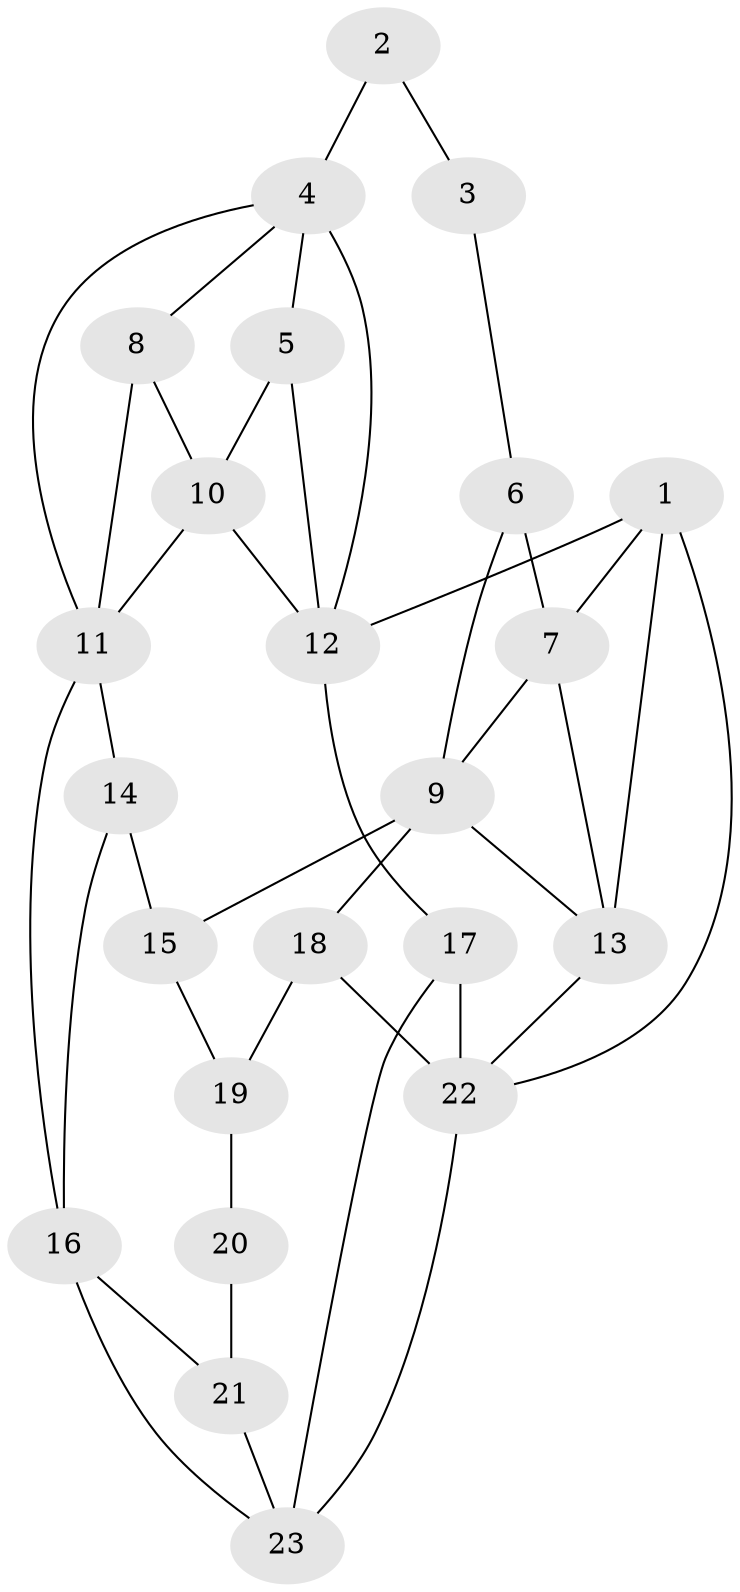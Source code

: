 // original degree distribution, {3: 0.02666666666666667, 4: 0.25333333333333335, 5: 0.5066666666666667, 6: 0.21333333333333335}
// Generated by graph-tools (version 1.1) at 2025/38/03/04/25 23:38:34]
// undirected, 23 vertices, 41 edges
graph export_dot {
  node [color=gray90,style=filled];
  1;
  2;
  3;
  4;
  5;
  6;
  7;
  8;
  9;
  10;
  11;
  12;
  13;
  14;
  15;
  16;
  17;
  18;
  19;
  20;
  21;
  22;
  23;
  1 -- 7 [weight=1.0];
  1 -- 12 [weight=1.0];
  1 -- 13 [weight=1.0];
  1 -- 22 [weight=1.0];
  2 -- 3 [weight=2.0];
  2 -- 4 [weight=2.0];
  3 -- 6 [weight=2.0];
  4 -- 5 [weight=1.0];
  4 -- 8 [weight=1.0];
  4 -- 11 [weight=1.0];
  4 -- 12 [weight=1.0];
  5 -- 10 [weight=2.0];
  5 -- 12 [weight=2.0];
  6 -- 7 [weight=1.0];
  6 -- 9 [weight=2.0];
  7 -- 9 [weight=1.0];
  7 -- 13 [weight=1.0];
  8 -- 10 [weight=2.0];
  8 -- 11 [weight=1.0];
  9 -- 13 [weight=1.0];
  9 -- 15 [weight=1.0];
  9 -- 18 [weight=1.0];
  10 -- 11 [weight=1.0];
  10 -- 12 [weight=1.0];
  11 -- 14 [weight=1.0];
  11 -- 16 [weight=1.0];
  12 -- 17 [weight=2.0];
  13 -- 22 [weight=1.0];
  14 -- 15 [weight=2.0];
  14 -- 16 [weight=1.0];
  15 -- 19 [weight=2.0];
  16 -- 21 [weight=1.0];
  16 -- 23 [weight=1.0];
  17 -- 22 [weight=1.0];
  17 -- 23 [weight=2.0];
  18 -- 19 [weight=2.0];
  18 -- 22 [weight=2.0];
  19 -- 20 [weight=1.0];
  20 -- 21 [weight=3.0];
  21 -- 23 [weight=2.0];
  22 -- 23 [weight=1.0];
}
